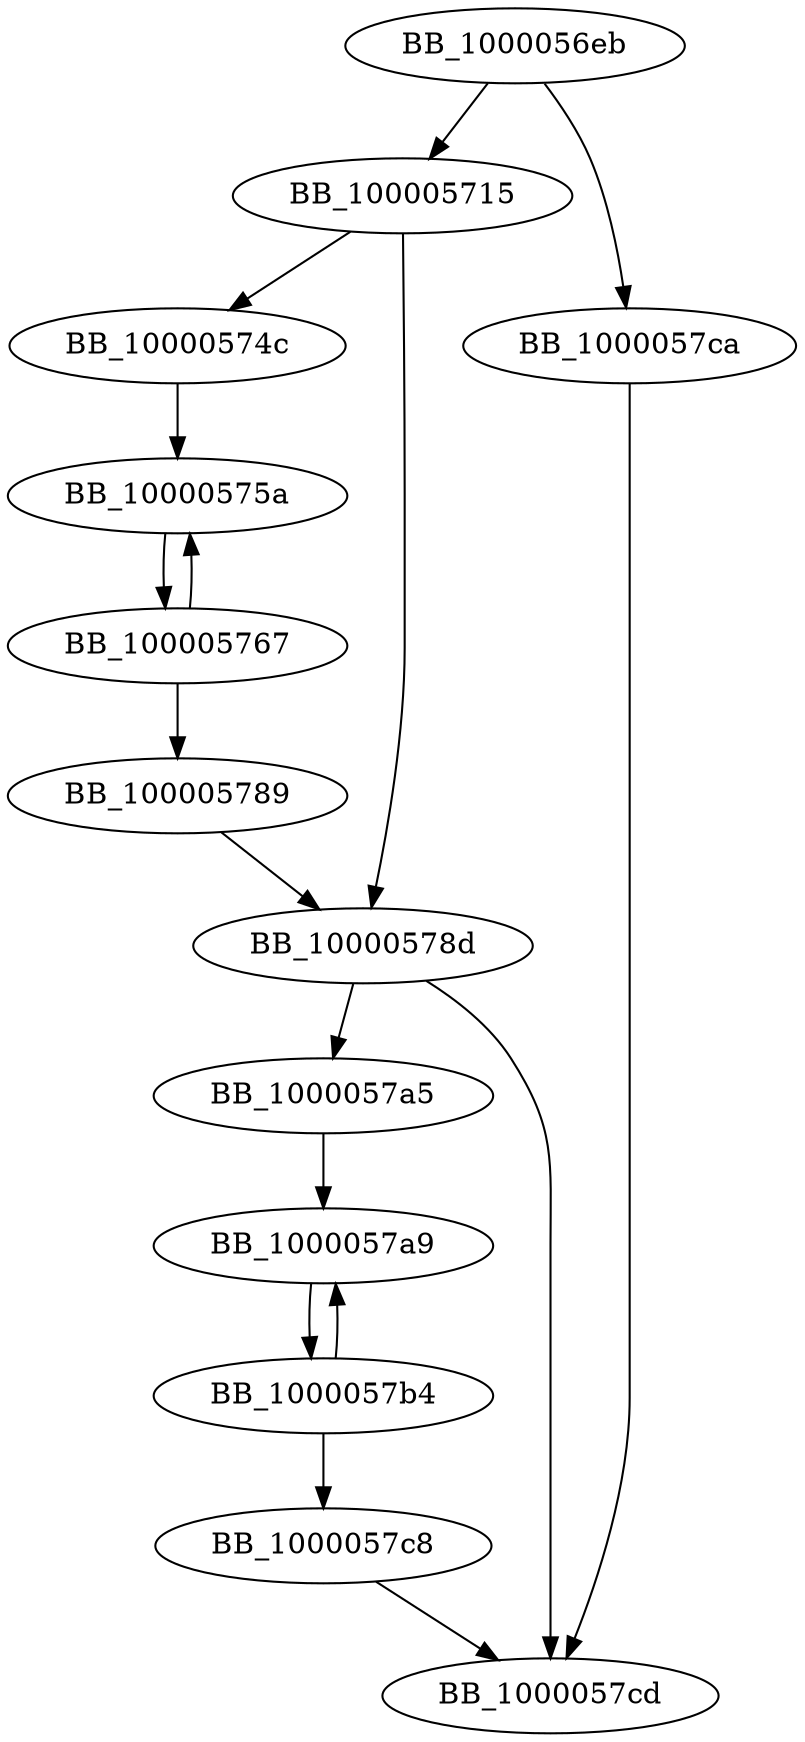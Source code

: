DiGraph __Z14setFristRandomSt6vectorIhSaIhEER12FIRST_RANDOM{
BB_1000056eb->BB_100005715
BB_1000056eb->BB_1000057ca
BB_100005715->BB_10000574c
BB_100005715->BB_10000578d
BB_10000574c->BB_10000575a
BB_10000575a->BB_100005767
BB_100005767->BB_10000575a
BB_100005767->BB_100005789
BB_100005789->BB_10000578d
BB_10000578d->BB_1000057a5
BB_10000578d->BB_1000057cd
BB_1000057a5->BB_1000057a9
BB_1000057a9->BB_1000057b4
BB_1000057b4->BB_1000057a9
BB_1000057b4->BB_1000057c8
BB_1000057c8->BB_1000057cd
BB_1000057ca->BB_1000057cd
}
